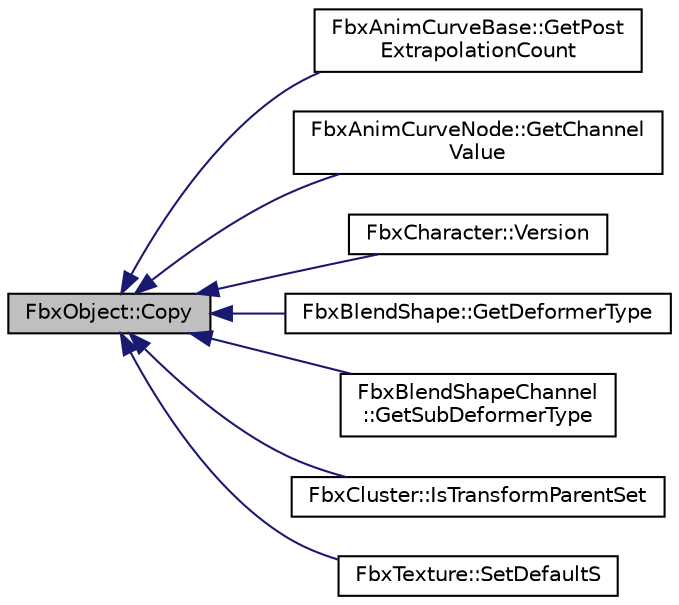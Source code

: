 digraph "FbxObject::Copy"
{
  edge [fontname="Helvetica",fontsize="10",labelfontname="Helvetica",labelfontsize="10"];
  node [fontname="Helvetica",fontsize="10",shape=record];
  rankdir="LR";
  Node61 [label="FbxObject::Copy",height=0.2,width=0.4,color="black", fillcolor="grey75", style="filled", fontcolor="black"];
  Node61 -> Node62 [dir="back",color="midnightblue",fontsize="10",style="solid",fontname="Helvetica"];
  Node62 [label="FbxAnimCurveBase::GetPost\lExtrapolationCount",height=0.2,width=0.4,color="black", fillcolor="white", style="filled",URL="$class_fbx_anim_curve_base.html#a2ccd05e435a7f010759c947815c55475"];
  Node61 -> Node63 [dir="back",color="midnightblue",fontsize="10",style="solid",fontname="Helvetica"];
  Node63 [label="FbxAnimCurveNode::GetChannel\lValue",height=0.2,width=0.4,color="black", fillcolor="white", style="filled",URL="$class_fbx_anim_curve_node.html#a1fb96d04b8c53ec130c5be376b923c6c"];
  Node61 -> Node64 [dir="back",color="midnightblue",fontsize="10",style="solid",fontname="Helvetica"];
  Node64 [label="FbxCharacter::Version",height=0.2,width=0.4,color="black", fillcolor="white", style="filled",URL="$class_fbx_character.html#ac043c84d80802eb45a29745d20fbd2a0"];
  Node61 -> Node65 [dir="back",color="midnightblue",fontsize="10",style="solid",fontname="Helvetica"];
  Node65 [label="FbxBlendShape::GetDeformerType",height=0.2,width=0.4,color="black", fillcolor="white", style="filled",URL="$class_fbx_blend_shape.html#afc886286ac95264b993335d8b3954b4f"];
  Node61 -> Node66 [dir="back",color="midnightblue",fontsize="10",style="solid",fontname="Helvetica"];
  Node66 [label="FbxBlendShapeChannel\l::GetSubDeformerType",height=0.2,width=0.4,color="black", fillcolor="white", style="filled",URL="$class_fbx_blend_shape_channel.html#a1dba13e481ea7ba1874587ad92ee0347"];
  Node61 -> Node67 [dir="back",color="midnightblue",fontsize="10",style="solid",fontname="Helvetica"];
  Node67 [label="FbxCluster::IsTransformParentSet",height=0.2,width=0.4,color="black", fillcolor="white", style="filled",URL="$class_fbx_cluster.html#a1a9904707814b3a1fea61f4c35152fa5"];
  Node61 -> Node68 [dir="back",color="midnightblue",fontsize="10",style="solid",fontname="Helvetica"];
  Node68 [label="FbxTexture::SetDefaultS",height=0.2,width=0.4,color="black", fillcolor="white", style="filled",URL="$class_fbx_texture.html#ae7a6ee36439e0117cdd3bc6e198df50c"];
}

